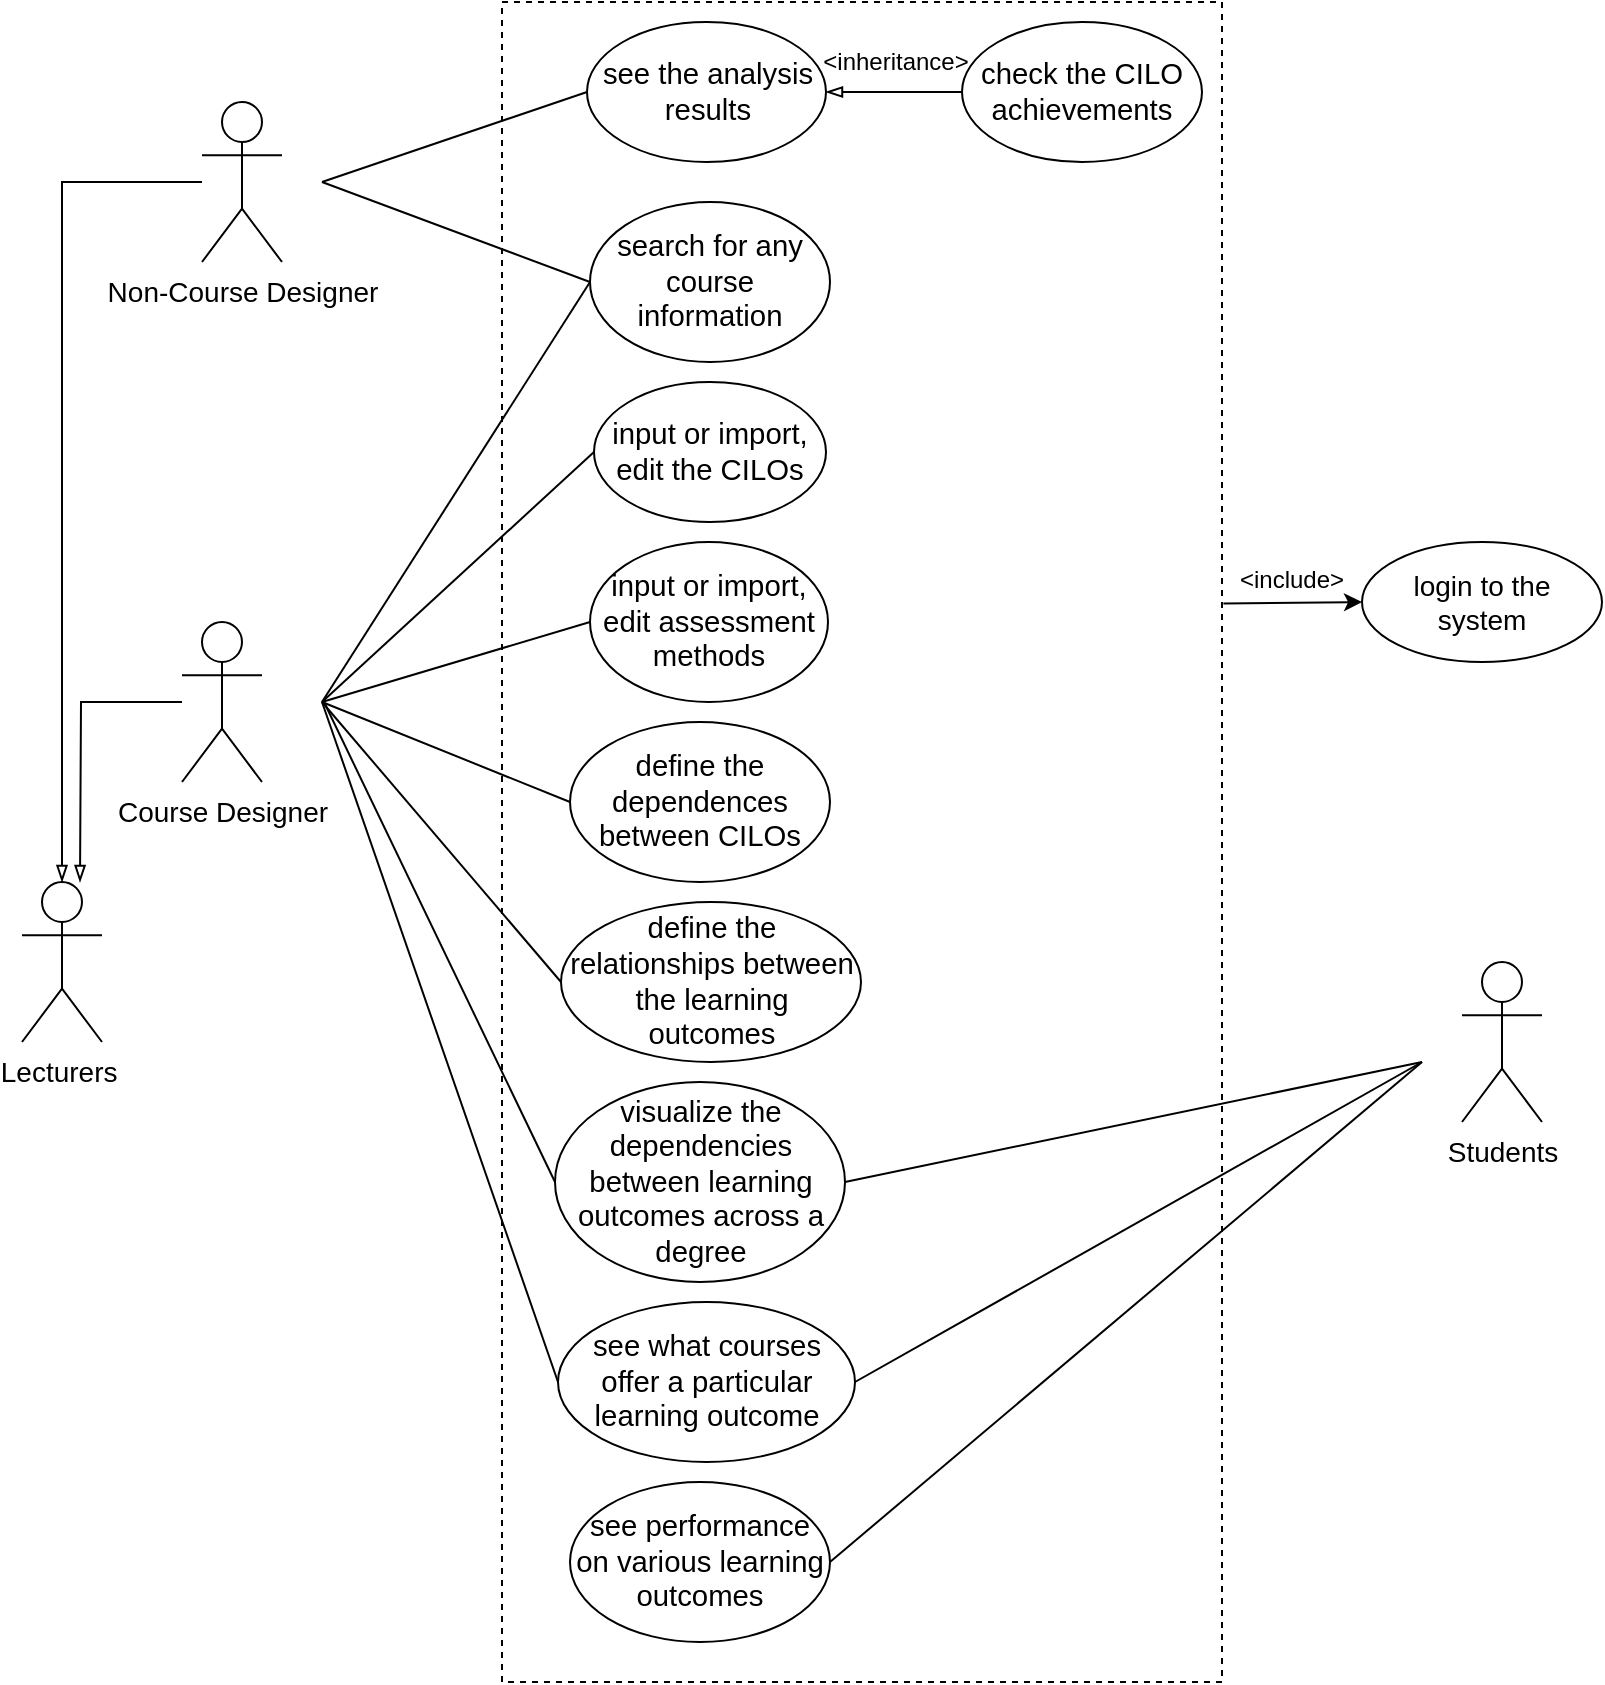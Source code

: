 <mxfile version="14.4.8" type="google"><diagram id="i3zLs1oKQHgGSpSgKkpn" name="第 1 页"><mxGraphModel dx="1673" dy="896" grid="1" gridSize="10" guides="1" tooltips="1" connect="1" arrows="1" fold="1" page="1" pageScale="1" pageWidth="827" pageHeight="1169" math="0" shadow="0"><root><mxCell id="0"/><mxCell id="1" parent="0"/><mxCell id="riA1EWTQPyGZugBbYaGY-53" value="" style="rounded=0;whiteSpace=wrap;html=1;fillColor=none;dashed=1;" parent="1" vertex="1"><mxGeometry x="270" y="10" width="360" height="840" as="geometry"/></mxCell><mxCell id="6yyTfkeDmYeoEzIZ5iSm-9" value="&lt;span lang=&quot;EN-US&quot; style=&quot;font-size: 11.0pt&quot;&gt;search for any course information&lt;/span&gt;" style="ellipse;whiteSpace=wrap;html=1;" parent="1" vertex="1"><mxGeometry x="314" y="110" width="120" height="80" as="geometry"/></mxCell><mxCell id="6yyTfkeDmYeoEzIZ5iSm-10" value="&lt;span lang=&quot;EN-US&quot; style=&quot;font-size: 11.0pt&quot;&gt;input or import, edit the CILOs&lt;/span&gt;" style="ellipse;whiteSpace=wrap;html=1;" parent="1" vertex="1"><mxGeometry x="316" y="200" width="116" height="70" as="geometry"/></mxCell><mxCell id="6yyTfkeDmYeoEzIZ5iSm-11" value="&lt;span lang=&quot;EN-US&quot; style=&quot;font-size: 11.0pt&quot;&gt;define the dependences between CILOs&lt;/span&gt;" style="ellipse;whiteSpace=wrap;html=1;" parent="1" vertex="1"><mxGeometry x="304" y="370" width="130" height="80" as="geometry"/></mxCell><mxCell id="6yyTfkeDmYeoEzIZ5iSm-12" value="" style="endArrow=none;html=1;entryX=0;entryY=0.5;entryDx=0;entryDy=0;" parent="1" target="6yyTfkeDmYeoEzIZ5iSm-9" edge="1"><mxGeometry width="50" height="50" relative="1" as="geometry"><mxPoint x="180" y="360" as="sourcePoint"/><mxPoint x="230" y="320" as="targetPoint"/></mxGeometry></mxCell><mxCell id="6yyTfkeDmYeoEzIZ5iSm-13" value="" style="endArrow=none;html=1;entryX=0;entryY=0.5;entryDx=0;entryDy=0;" parent="1" target="6yyTfkeDmYeoEzIZ5iSm-10" edge="1"><mxGeometry width="50" height="50" relative="1" as="geometry"><mxPoint x="180" y="360" as="sourcePoint"/><mxPoint x="220" y="360" as="targetPoint"/></mxGeometry></mxCell><mxCell id="6yyTfkeDmYeoEzIZ5iSm-14" value="" style="endArrow=none;html=1;entryX=0;entryY=0.5;entryDx=0;entryDy=0;" parent="1" target="6yyTfkeDmYeoEzIZ5iSm-11" edge="1"><mxGeometry width="50" height="50" relative="1" as="geometry"><mxPoint x="180" y="360" as="sourcePoint"/><mxPoint x="250" y="380" as="targetPoint"/></mxGeometry></mxCell><mxCell id="riA1EWTQPyGZugBbYaGY-52" style="edgeStyle=orthogonalEdgeStyle;rounded=0;orthogonalLoop=1;jettySize=auto;html=1;endArrow=blockThin;endFill=0;" parent="1" source="riA1EWTQPyGZugBbYaGY-1" edge="1"><mxGeometry relative="1" as="geometry"><mxPoint x="59" y="450" as="targetPoint"/></mxGeometry></mxCell><mxCell id="riA1EWTQPyGZugBbYaGY-1" value="&lt;font style=&quot;font-size: 14px&quot;&gt;Course Designer&lt;/font&gt;" style="shape=umlActor;verticalLabelPosition=bottom;verticalAlign=top;html=1;outlineConnect=0;" parent="1" vertex="1"><mxGeometry x="110" y="320" width="40" height="80" as="geometry"/></mxCell><mxCell id="riA1EWTQPyGZugBbYaGY-9" value="&lt;span lang=&quot;EN-US&quot; style=&quot;font-size: 11.0pt&quot;&gt;input or import, edit assessment methods&lt;/span&gt;" style="ellipse;whiteSpace=wrap;html=1;" parent="1" vertex="1"><mxGeometry x="314" y="280" width="119" height="80" as="geometry"/></mxCell><mxCell id="riA1EWTQPyGZugBbYaGY-11" value="" style="endArrow=none;html=1;entryX=0;entryY=0.5;entryDx=0;entryDy=0;" parent="1" target="riA1EWTQPyGZugBbYaGY-9" edge="1"><mxGeometry width="50" height="50" relative="1" as="geometry"><mxPoint x="180" y="360" as="sourcePoint"/><mxPoint x="290" y="370" as="targetPoint"/></mxGeometry></mxCell><mxCell id="riA1EWTQPyGZugBbYaGY-12" value="&lt;span lang=&quot;EN-US&quot; style=&quot;font-size: 11.0pt&quot;&gt;define the relationships between the learning&lt;br/&gt;outcomes&lt;/span&gt;" style="ellipse;whiteSpace=wrap;html=1;" parent="1" vertex="1"><mxGeometry x="299.5" y="460" width="150" height="80" as="geometry"/></mxCell><mxCell id="riA1EWTQPyGZugBbYaGY-13" value="" style="endArrow=none;html=1;entryX=0;entryY=0.5;entryDx=0;entryDy=0;" parent="1" target="riA1EWTQPyGZugBbYaGY-12" edge="1"><mxGeometry width="50" height="50" relative="1" as="geometry"><mxPoint x="180" y="360" as="sourcePoint"/><mxPoint x="246" y="470" as="targetPoint"/></mxGeometry></mxCell><mxCell id="riA1EWTQPyGZugBbYaGY-14" value="&lt;span lang=&quot;EN-US&quot; style=&quot;font-size: 11.0pt&quot;&gt;visualize the dependencies between learning&lt;br/&gt;outcomes across a degree&lt;/span&gt;" style="ellipse;whiteSpace=wrap;html=1;" parent="1" vertex="1"><mxGeometry x="296.5" y="550" width="145" height="100" as="geometry"/></mxCell><mxCell id="riA1EWTQPyGZugBbYaGY-15" value="" style="endArrow=none;html=1;entryX=0;entryY=0.5;entryDx=0;entryDy=0;" parent="1" target="riA1EWTQPyGZugBbYaGY-14" edge="1"><mxGeometry width="50" height="50" relative="1" as="geometry"><mxPoint x="181" y="360" as="sourcePoint"/><mxPoint x="251" y="560" as="targetPoint"/></mxGeometry></mxCell><mxCell id="riA1EWTQPyGZugBbYaGY-16" value="&lt;span lang=&quot;EN-US&quot; style=&quot;font-size: 11.0pt&quot;&gt;see what courses offer a particular learning outcome&lt;/span&gt;" style="ellipse;whiteSpace=wrap;html=1;" parent="1" vertex="1"><mxGeometry x="298" y="660" width="148.5" height="80" as="geometry"/></mxCell><mxCell id="riA1EWTQPyGZugBbYaGY-17" value="" style="endArrow=none;html=1;exitX=0;exitY=0.5;exitDx=0;exitDy=0;" parent="1" source="riA1EWTQPyGZugBbYaGY-16" edge="1"><mxGeometry width="50" height="50" relative="1" as="geometry"><mxPoint x="180" y="620" as="sourcePoint"/><mxPoint x="180" y="360" as="targetPoint"/></mxGeometry></mxCell><mxCell id="riA1EWTQPyGZugBbYaGY-19" value="&lt;font style=&quot;font-size: 14px&quot;&gt;Students&lt;/font&gt;" style="shape=umlActor;verticalLabelPosition=bottom;verticalAlign=top;html=1;outlineConnect=0;" parent="1" vertex="1"><mxGeometry x="750" y="490" width="40" height="80" as="geometry"/></mxCell><mxCell id="riA1EWTQPyGZugBbYaGY-22" value="" style="endArrow=none;html=1;entryX=1;entryY=0.5;entryDx=0;entryDy=0;" parent="1" target="riA1EWTQPyGZugBbYaGY-14" edge="1"><mxGeometry width="50" height="50" relative="1" as="geometry"><mxPoint x="730" y="540" as="sourcePoint"/><mxPoint x="540" y="620" as="targetPoint"/></mxGeometry></mxCell><mxCell id="riA1EWTQPyGZugBbYaGY-23" value="" style="endArrow=none;html=1;exitX=1;exitY=0.5;exitDx=0;exitDy=0;" parent="1" source="riA1EWTQPyGZugBbYaGY-16" edge="1"><mxGeometry width="50" height="50" relative="1" as="geometry"><mxPoint x="460" y="720" as="sourcePoint"/><mxPoint x="730" y="540" as="targetPoint"/></mxGeometry></mxCell><mxCell id="riA1EWTQPyGZugBbYaGY-25" value="&lt;span lang=&quot;EN-US&quot; style=&quot;font-size: 11.0pt&quot;&gt;see performance on various learning&lt;br/&gt;outcomes&lt;/span&gt;" style="ellipse;whiteSpace=wrap;html=1;" parent="1" vertex="1"><mxGeometry x="304" y="750" width="130" height="80" as="geometry"/></mxCell><mxCell id="riA1EWTQPyGZugBbYaGY-51" style="edgeStyle=orthogonalEdgeStyle;rounded=0;orthogonalLoop=1;jettySize=auto;html=1;endArrow=blockThin;endFill=0;" parent="1" source="riA1EWTQPyGZugBbYaGY-28" target="riA1EWTQPyGZugBbYaGY-37" edge="1"><mxGeometry relative="1" as="geometry"/></mxCell><mxCell id="riA1EWTQPyGZugBbYaGY-28" value="&lt;font style=&quot;font-size: 14px&quot;&gt;Non-Course Designer&lt;/font&gt;" style="shape=umlActor;verticalLabelPosition=bottom;verticalAlign=top;html=1;outlineConnect=0;" parent="1" vertex="1"><mxGeometry x="120" y="60" width="40" height="80" as="geometry"/></mxCell><mxCell id="riA1EWTQPyGZugBbYaGY-29" value="" style="endArrow=none;html=1;exitX=0;exitY=0.5;exitDx=0;exitDy=0;" parent="1" source="6yyTfkeDmYeoEzIZ5iSm-9" edge="1"><mxGeometry width="50" height="50" relative="1" as="geometry"><mxPoint x="520" y="220" as="sourcePoint"/><mxPoint x="180" y="100" as="targetPoint"/></mxGeometry></mxCell><mxCell id="riA1EWTQPyGZugBbYaGY-30" value="" style="endArrow=none;html=1;exitX=1;exitY=0.5;exitDx=0;exitDy=0;" parent="1" source="riA1EWTQPyGZugBbYaGY-25" edge="1"><mxGeometry width="50" height="50" relative="1" as="geometry"><mxPoint x="530" y="680" as="sourcePoint"/><mxPoint x="730" y="540" as="targetPoint"/></mxGeometry></mxCell><mxCell id="riA1EWTQPyGZugBbYaGY-31" value="&lt;span lang=&quot;EN-US&quot; style=&quot;font-size: 11.0pt&quot;&gt;see the analysis results&lt;/span&gt;" style="ellipse;whiteSpace=wrap;html=1;" parent="1" vertex="1"><mxGeometry x="312.5" y="20" width="119.5" height="70" as="geometry"/></mxCell><mxCell id="riA1EWTQPyGZugBbYaGY-34" value="" style="edgeStyle=orthogonalEdgeStyle;rounded=0;orthogonalLoop=1;jettySize=auto;html=1;endArrow=blockThin;endFill=0;" parent="1" source="riA1EWTQPyGZugBbYaGY-33" target="riA1EWTQPyGZugBbYaGY-31" edge="1"><mxGeometry relative="1" as="geometry"/></mxCell><mxCell id="riA1EWTQPyGZugBbYaGY-33" value="&lt;span lang=&quot;EN-US&quot; style=&quot;font-size: 11.0pt&quot;&gt;check the CILO achievements&lt;/span&gt;" style="ellipse;whiteSpace=wrap;html=1;" parent="1" vertex="1"><mxGeometry x="500" y="20" width="120" height="70" as="geometry"/></mxCell><mxCell id="riA1EWTQPyGZugBbYaGY-35" value="&amp;lt;inheritance&amp;gt;" style="text;html=1;strokeColor=none;fillColor=none;align=center;verticalAlign=middle;whiteSpace=wrap;rounded=0;" parent="1" vertex="1"><mxGeometry x="446.5" y="30" width="40" height="20" as="geometry"/></mxCell><mxCell id="riA1EWTQPyGZugBbYaGY-37" value="&lt;span lang=&quot;EN-US&quot;&gt;&lt;font style=&quot;font-size: 14px&quot;&gt;Lecturers&amp;nbsp;&lt;/font&gt;&lt;/span&gt;" style="shape=umlActor;verticalLabelPosition=bottom;verticalAlign=top;html=1;outlineConnect=0;" parent="1" vertex="1"><mxGeometry x="30" y="450" width="40" height="80" as="geometry"/></mxCell><mxCell id="riA1EWTQPyGZugBbYaGY-40" value="" style="endArrow=none;html=1;entryX=0;entryY=0.5;entryDx=0;entryDy=0;" parent="1" target="riA1EWTQPyGZugBbYaGY-31" edge="1"><mxGeometry width="50" height="50" relative="1" as="geometry"><mxPoint x="180" y="100" as="sourcePoint"/><mxPoint x="280" y="80" as="targetPoint"/></mxGeometry></mxCell><mxCell id="riA1EWTQPyGZugBbYaGY-54" value="&lt;font style=&quot;font-size: 14px&quot;&gt;login to the&lt;br&gt;system&lt;/font&gt;" style="ellipse;whiteSpace=wrap;html=1;fillColor=none;" parent="1" vertex="1"><mxGeometry x="700" y="280" width="120" height="60" as="geometry"/></mxCell><mxCell id="riA1EWTQPyGZugBbYaGY-56" value="" style="endArrow=classic;html=1;entryX=0;entryY=0.5;entryDx=0;entryDy=0;exitX=1.002;exitY=0.358;exitDx=0;exitDy=0;exitPerimeter=0;" parent="1" source="riA1EWTQPyGZugBbYaGY-53" target="riA1EWTQPyGZugBbYaGY-54" edge="1"><mxGeometry width="50" height="50" relative="1" as="geometry"><mxPoint x="640" y="350" as="sourcePoint"/><mxPoint x="690" y="300" as="targetPoint"/></mxGeometry></mxCell><mxCell id="riA1EWTQPyGZugBbYaGY-57" value="&amp;lt;include&amp;gt;" style="text;html=1;strokeColor=none;fillColor=none;align=center;verticalAlign=middle;whiteSpace=wrap;rounded=0;" parent="1" vertex="1"><mxGeometry x="645" y="289" width="40" height="20" as="geometry"/></mxCell></root></mxGraphModel></diagram></mxfile>